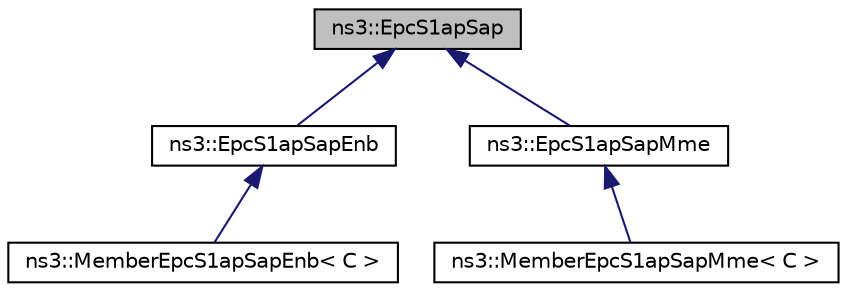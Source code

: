 digraph "ns3::EpcS1apSap"
{
 // LATEX_PDF_SIZE
  edge [fontname="Helvetica",fontsize="10",labelfontname="Helvetica",labelfontsize="10"];
  node [fontname="Helvetica",fontsize="10",shape=record];
  Node1 [label="ns3::EpcS1apSap",height=0.2,width=0.4,color="black", fillcolor="grey75", style="filled", fontcolor="black",tooltip="Base class that defines EPC S1-AP Service Access Point (SAP) interface."];
  Node1 -> Node2 [dir="back",color="midnightblue",fontsize="10",style="solid",fontname="Helvetica"];
  Node2 [label="ns3::EpcS1apSapEnb",height=0.2,width=0.4,color="black", fillcolor="white", style="filled",URL="$classns3_1_1_epc_s1ap_sap_enb.html",tooltip="eNB side of the S1-AP Service Access Point (SAP), provides the eNB methods to be called when an S1-AP..."];
  Node2 -> Node3 [dir="back",color="midnightblue",fontsize="10",style="solid",fontname="Helvetica"];
  Node3 [label="ns3::MemberEpcS1apSapEnb\< C \>",height=0.2,width=0.4,color="black", fillcolor="white", style="filled",URL="$classns3_1_1_member_epc_s1ap_sap_enb.html",tooltip="Template for the implementation of the EpcS1apSapEnb as a member of an owner class of type C to which..."];
  Node1 -> Node4 [dir="back",color="midnightblue",fontsize="10",style="solid",fontname="Helvetica"];
  Node4 [label="ns3::EpcS1apSapMme",height=0.2,width=0.4,color="black", fillcolor="white", style="filled",URL="$classns3_1_1_epc_s1ap_sap_mme.html",tooltip="MME side of the S1-AP Service Access Point (SAP), provides the MME methods to be called when an S1-AP..."];
  Node4 -> Node5 [dir="back",color="midnightblue",fontsize="10",style="solid",fontname="Helvetica"];
  Node5 [label="ns3::MemberEpcS1apSapMme\< C \>",height=0.2,width=0.4,color="black", fillcolor="white", style="filled",URL="$classns3_1_1_member_epc_s1ap_sap_mme.html",tooltip="Template for the implementation of the EpcS1apSapMme as a member of an owner class of type C to which..."];
}
